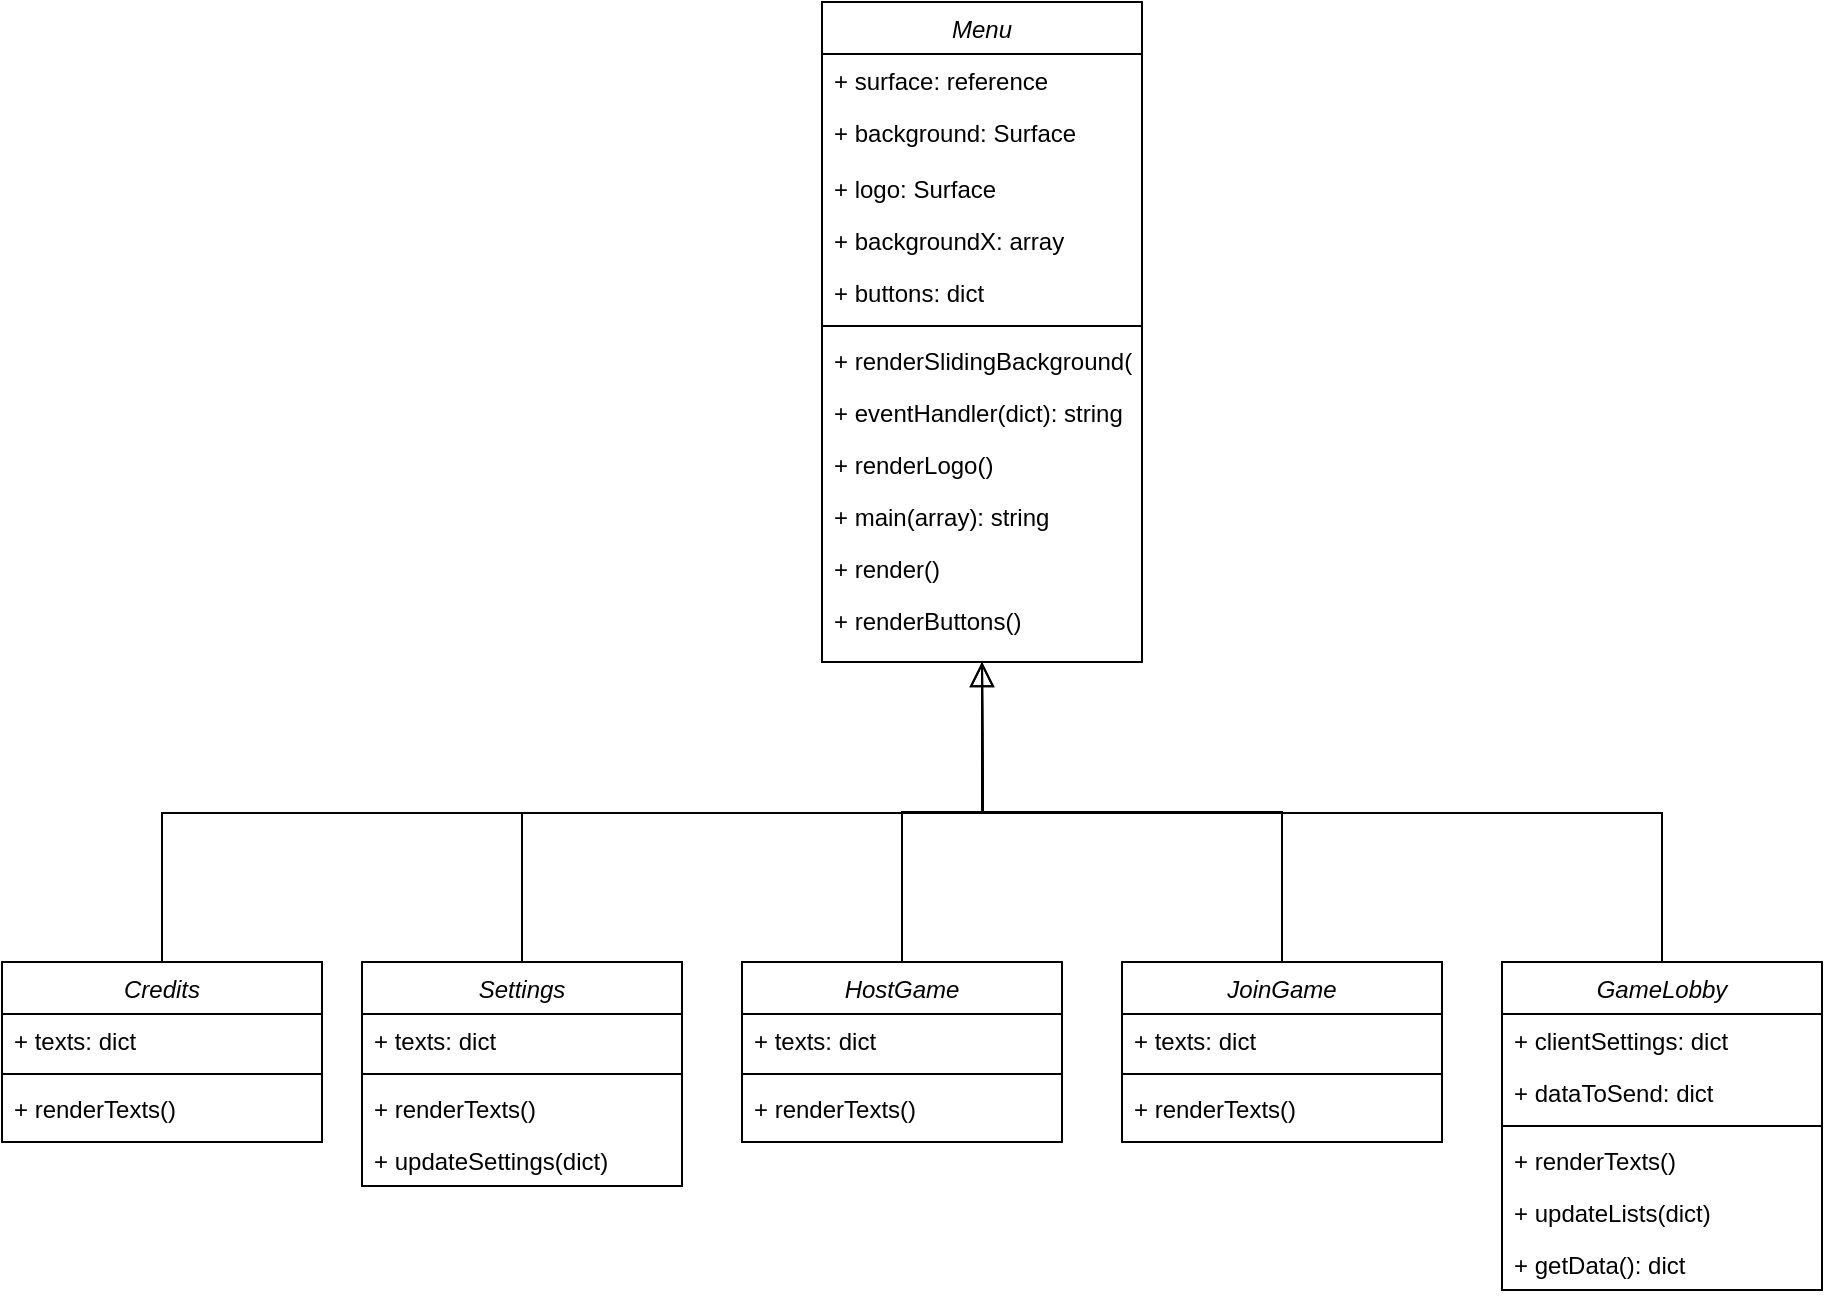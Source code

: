 <mxfile version="21.0.1" type="device"><diagram id="C5RBs43oDa-KdzZeNtuy" name="Page-1"><mxGraphModel dx="2626" dy="2092" grid="1" gridSize="10" guides="1" tooltips="1" connect="1" arrows="1" fold="1" page="1" pageScale="1" pageWidth="827" pageHeight="1169" math="0" shadow="0"><root><mxCell id="WIyWlLk6GJQsqaUBKTNV-0"/><mxCell id="WIyWlLk6GJQsqaUBKTNV-1" parent="WIyWlLk6GJQsqaUBKTNV-0"/><mxCell id="zkfFHV4jXpPFQw0GAbJ--0" value="Menu" style="swimlane;fontStyle=2;align=center;verticalAlign=top;childLayout=stackLayout;horizontal=1;startSize=26;horizontalStack=0;resizeParent=1;resizeLast=0;collapsible=1;marginBottom=0;rounded=0;shadow=0;strokeWidth=1;" parent="WIyWlLk6GJQsqaUBKTNV-1" vertex="1"><mxGeometry x="220" y="-100" width="160" height="330" as="geometry"><mxRectangle x="230" y="140" width="160" height="26" as="alternateBounds"/></mxGeometry></mxCell><mxCell id="zkfFHV4jXpPFQw0GAbJ--1" value="+ surface: reference" style="text;align=left;verticalAlign=top;spacingLeft=4;spacingRight=4;overflow=hidden;rotatable=0;points=[[0,0.5],[1,0.5]];portConstraint=eastwest;" parent="zkfFHV4jXpPFQw0GAbJ--0" vertex="1"><mxGeometry y="26" width="160" height="26" as="geometry"/></mxCell><mxCell id="zkfFHV4jXpPFQw0GAbJ--2" value="+ background: Surface" style="text;align=left;verticalAlign=top;spacingLeft=4;spacingRight=4;overflow=hidden;rotatable=0;points=[[0,0.5],[1,0.5]];portConstraint=eastwest;rounded=0;shadow=0;html=0;" parent="zkfFHV4jXpPFQw0GAbJ--0" vertex="1"><mxGeometry y="52" width="160" height="28" as="geometry"/></mxCell><mxCell id="zkfFHV4jXpPFQw0GAbJ--3" value="+ logo: Surface" style="text;align=left;verticalAlign=top;spacingLeft=4;spacingRight=4;overflow=hidden;rotatable=0;points=[[0,0.5],[1,0.5]];portConstraint=eastwest;rounded=0;shadow=0;html=0;" parent="zkfFHV4jXpPFQw0GAbJ--0" vertex="1"><mxGeometry y="80" width="160" height="26" as="geometry"/></mxCell><mxCell id="QopC5uDo8-YwEkIWTC1Y-6" value="+ backgroundX: array" style="text;align=left;verticalAlign=top;spacingLeft=4;spacingRight=4;overflow=hidden;rotatable=0;points=[[0,0.5],[1,0.5]];portConstraint=eastwest;rounded=0;shadow=0;html=0;" vertex="1" parent="zkfFHV4jXpPFQw0GAbJ--0"><mxGeometry y="106" width="160" height="26" as="geometry"/></mxCell><mxCell id="QopC5uDo8-YwEkIWTC1Y-7" value="+ buttons: dict" style="text;align=left;verticalAlign=top;spacingLeft=4;spacingRight=4;overflow=hidden;rotatable=0;points=[[0,0.5],[1,0.5]];portConstraint=eastwest;rounded=0;shadow=0;html=0;" vertex="1" parent="zkfFHV4jXpPFQw0GAbJ--0"><mxGeometry y="132" width="160" height="26" as="geometry"/></mxCell><mxCell id="zkfFHV4jXpPFQw0GAbJ--4" value="" style="line;html=1;strokeWidth=1;align=left;verticalAlign=middle;spacingTop=-1;spacingLeft=3;spacingRight=3;rotatable=0;labelPosition=right;points=[];portConstraint=eastwest;" parent="zkfFHV4jXpPFQw0GAbJ--0" vertex="1"><mxGeometry y="158" width="160" height="8" as="geometry"/></mxCell><mxCell id="QopC5uDo8-YwEkIWTC1Y-8" value="+ renderSlidingBackground()" style="text;align=left;verticalAlign=top;spacingLeft=4;spacingRight=4;overflow=hidden;rotatable=0;points=[[0,0.5],[1,0.5]];portConstraint=eastwest;rounded=0;shadow=0;html=0;" vertex="1" parent="zkfFHV4jXpPFQw0GAbJ--0"><mxGeometry y="166" width="160" height="26" as="geometry"/></mxCell><mxCell id="QopC5uDo8-YwEkIWTC1Y-9" value="+ eventHandler(dict): string" style="text;align=left;verticalAlign=top;spacingLeft=4;spacingRight=4;overflow=hidden;rotatable=0;points=[[0,0.5],[1,0.5]];portConstraint=eastwest;rounded=0;shadow=0;html=0;" vertex="1" parent="zkfFHV4jXpPFQw0GAbJ--0"><mxGeometry y="192" width="160" height="26" as="geometry"/></mxCell><mxCell id="QopC5uDo8-YwEkIWTC1Y-10" value="+ renderLogo()" style="text;align=left;verticalAlign=top;spacingLeft=4;spacingRight=4;overflow=hidden;rotatable=0;points=[[0,0.5],[1,0.5]];portConstraint=eastwest;rounded=0;shadow=0;html=0;" vertex="1" parent="zkfFHV4jXpPFQw0GAbJ--0"><mxGeometry y="218" width="160" height="26" as="geometry"/></mxCell><mxCell id="QopC5uDo8-YwEkIWTC1Y-13" value="+ main(array): string" style="text;align=left;verticalAlign=top;spacingLeft=4;spacingRight=4;overflow=hidden;rotatable=0;points=[[0,0.5],[1,0.5]];portConstraint=eastwest;rounded=0;shadow=0;html=0;" vertex="1" parent="zkfFHV4jXpPFQw0GAbJ--0"><mxGeometry y="244" width="160" height="26" as="geometry"/></mxCell><mxCell id="QopC5uDo8-YwEkIWTC1Y-12" value="+ render()" style="text;align=left;verticalAlign=top;spacingLeft=4;spacingRight=4;overflow=hidden;rotatable=0;points=[[0,0.5],[1,0.5]];portConstraint=eastwest;rounded=0;shadow=0;html=0;" vertex="1" parent="zkfFHV4jXpPFQw0GAbJ--0"><mxGeometry y="270" width="160" height="26" as="geometry"/></mxCell><mxCell id="QopC5uDo8-YwEkIWTC1Y-11" value="+ renderButtons()" style="text;align=left;verticalAlign=top;spacingLeft=4;spacingRight=4;overflow=hidden;rotatable=0;points=[[0,0.5],[1,0.5]];portConstraint=eastwest;rounded=0;shadow=0;html=0;" vertex="1" parent="zkfFHV4jXpPFQw0GAbJ--0"><mxGeometry y="296" width="160" height="26" as="geometry"/></mxCell><mxCell id="zkfFHV4jXpPFQw0GAbJ--12" value="" style="endArrow=block;endSize=10;endFill=0;shadow=0;strokeWidth=1;rounded=0;edgeStyle=elbowEdgeStyle;elbow=vertical;" parent="WIyWlLk6GJQsqaUBKTNV-1" source="QopC5uDo8-YwEkIWTC1Y-34" target="zkfFHV4jXpPFQw0GAbJ--0" edge="1"><mxGeometry width="160" relative="1" as="geometry"><mxPoint x="200" y="360" as="sourcePoint"/><mxPoint x="200" y="203" as="targetPoint"/></mxGeometry></mxCell><mxCell id="zkfFHV4jXpPFQw0GAbJ--16" value="" style="endArrow=block;endSize=10;endFill=0;shadow=0;strokeWidth=1;rounded=0;edgeStyle=elbowEdgeStyle;elbow=vertical;exitX=0.5;exitY=0;exitDx=0;exitDy=0;" parent="WIyWlLk6GJQsqaUBKTNV-1" source="QopC5uDo8-YwEkIWTC1Y-14" target="zkfFHV4jXpPFQw0GAbJ--0" edge="1"><mxGeometry width="160" relative="1" as="geometry"><mxPoint x="410" y="360" as="sourcePoint"/><mxPoint x="310" y="271" as="targetPoint"/></mxGeometry></mxCell><mxCell id="QopC5uDo8-YwEkIWTC1Y-14" value="JoinGame" style="swimlane;fontStyle=2;align=center;verticalAlign=top;childLayout=stackLayout;horizontal=1;startSize=26;horizontalStack=0;resizeParent=1;resizeLast=0;collapsible=1;marginBottom=0;rounded=0;shadow=0;strokeWidth=1;" vertex="1" parent="WIyWlLk6GJQsqaUBKTNV-1"><mxGeometry x="370" y="380" width="160" height="90" as="geometry"><mxRectangle x="230" y="140" width="160" height="26" as="alternateBounds"/></mxGeometry></mxCell><mxCell id="QopC5uDo8-YwEkIWTC1Y-19" value="+ texts: dict" style="text;align=left;verticalAlign=top;spacingLeft=4;spacingRight=4;overflow=hidden;rotatable=0;points=[[0,0.5],[1,0.5]];portConstraint=eastwest;rounded=0;shadow=0;html=0;" vertex="1" parent="QopC5uDo8-YwEkIWTC1Y-14"><mxGeometry y="26" width="160" height="26" as="geometry"/></mxCell><mxCell id="QopC5uDo8-YwEkIWTC1Y-20" value="" style="line;html=1;strokeWidth=1;align=left;verticalAlign=middle;spacingTop=-1;spacingLeft=3;spacingRight=3;rotatable=0;labelPosition=right;points=[];portConstraint=eastwest;" vertex="1" parent="QopC5uDo8-YwEkIWTC1Y-14"><mxGeometry y="52" width="160" height="8" as="geometry"/></mxCell><mxCell id="QopC5uDo8-YwEkIWTC1Y-26" value="+ renderTexts()" style="text;align=left;verticalAlign=top;spacingLeft=4;spacingRight=4;overflow=hidden;rotatable=0;points=[[0,0.5],[1,0.5]];portConstraint=eastwest;rounded=0;shadow=0;html=0;" vertex="1" parent="QopC5uDo8-YwEkIWTC1Y-14"><mxGeometry y="60" width="160" height="26" as="geometry"/></mxCell><mxCell id="QopC5uDo8-YwEkIWTC1Y-55" style="edgeStyle=orthogonalEdgeStyle;rounded=0;orthogonalLoop=1;jettySize=auto;html=1;exitX=0.5;exitY=0;exitDx=0;exitDy=0;endArrow=none;endFill=0;" edge="1" parent="WIyWlLk6GJQsqaUBKTNV-1" source="QopC5uDo8-YwEkIWTC1Y-27"><mxGeometry relative="1" as="geometry"><mxPoint x="300" y="230" as="targetPoint"/></mxGeometry></mxCell><mxCell id="QopC5uDo8-YwEkIWTC1Y-27" value="GameLobby" style="swimlane;fontStyle=2;align=center;verticalAlign=top;childLayout=stackLayout;horizontal=1;startSize=26;horizontalStack=0;resizeParent=1;resizeLast=0;collapsible=1;marginBottom=0;rounded=0;shadow=0;strokeWidth=1;" vertex="1" parent="WIyWlLk6GJQsqaUBKTNV-1"><mxGeometry x="560" y="380" width="160" height="164" as="geometry"><mxRectangle x="230" y="140" width="160" height="26" as="alternateBounds"/></mxGeometry></mxCell><mxCell id="QopC5uDo8-YwEkIWTC1Y-28" value="+ clientSettings: dict" style="text;align=left;verticalAlign=top;spacingLeft=4;spacingRight=4;overflow=hidden;rotatable=0;points=[[0,0.5],[1,0.5]];portConstraint=eastwest;rounded=0;shadow=0;html=0;" vertex="1" parent="QopC5uDo8-YwEkIWTC1Y-27"><mxGeometry y="26" width="160" height="26" as="geometry"/></mxCell><mxCell id="QopC5uDo8-YwEkIWTC1Y-31" value="+ dataToSend: dict" style="text;align=left;verticalAlign=top;spacingLeft=4;spacingRight=4;overflow=hidden;rotatable=0;points=[[0,0.5],[1,0.5]];portConstraint=eastwest;rounded=0;shadow=0;html=0;" vertex="1" parent="QopC5uDo8-YwEkIWTC1Y-27"><mxGeometry y="52" width="160" height="26" as="geometry"/></mxCell><mxCell id="QopC5uDo8-YwEkIWTC1Y-29" value="" style="line;html=1;strokeWidth=1;align=left;verticalAlign=middle;spacingTop=-1;spacingLeft=3;spacingRight=3;rotatable=0;labelPosition=right;points=[];portConstraint=eastwest;" vertex="1" parent="QopC5uDo8-YwEkIWTC1Y-27"><mxGeometry y="78" width="160" height="8" as="geometry"/></mxCell><mxCell id="QopC5uDo8-YwEkIWTC1Y-30" value="+ renderTexts()" style="text;align=left;verticalAlign=top;spacingLeft=4;spacingRight=4;overflow=hidden;rotatable=0;points=[[0,0.5],[1,0.5]];portConstraint=eastwest;rounded=0;shadow=0;html=0;" vertex="1" parent="QopC5uDo8-YwEkIWTC1Y-27"><mxGeometry y="86" width="160" height="26" as="geometry"/></mxCell><mxCell id="QopC5uDo8-YwEkIWTC1Y-32" value="+ updateLists(dict)" style="text;align=left;verticalAlign=top;spacingLeft=4;spacingRight=4;overflow=hidden;rotatable=0;points=[[0,0.5],[1,0.5]];portConstraint=eastwest;rounded=0;shadow=0;html=0;" vertex="1" parent="QopC5uDo8-YwEkIWTC1Y-27"><mxGeometry y="112" width="160" height="26" as="geometry"/></mxCell><mxCell id="QopC5uDo8-YwEkIWTC1Y-33" value="+ getData(): dict" style="text;align=left;verticalAlign=top;spacingLeft=4;spacingRight=4;overflow=hidden;rotatable=0;points=[[0,0.5],[1,0.5]];portConstraint=eastwest;rounded=0;shadow=0;html=0;" vertex="1" parent="QopC5uDo8-YwEkIWTC1Y-27"><mxGeometry y="138" width="160" height="26" as="geometry"/></mxCell><mxCell id="QopC5uDo8-YwEkIWTC1Y-34" value="HostGame" style="swimlane;fontStyle=2;align=center;verticalAlign=top;childLayout=stackLayout;horizontal=1;startSize=26;horizontalStack=0;resizeParent=1;resizeLast=0;collapsible=1;marginBottom=0;rounded=0;shadow=0;strokeWidth=1;" vertex="1" parent="WIyWlLk6GJQsqaUBKTNV-1"><mxGeometry x="180" y="380" width="160" height="90" as="geometry"><mxRectangle x="230" y="140" width="160" height="26" as="alternateBounds"/></mxGeometry></mxCell><mxCell id="QopC5uDo8-YwEkIWTC1Y-35" value="+ texts: dict" style="text;align=left;verticalAlign=top;spacingLeft=4;spacingRight=4;overflow=hidden;rotatable=0;points=[[0,0.5],[1,0.5]];portConstraint=eastwest;rounded=0;shadow=0;html=0;" vertex="1" parent="QopC5uDo8-YwEkIWTC1Y-34"><mxGeometry y="26" width="160" height="26" as="geometry"/></mxCell><mxCell id="QopC5uDo8-YwEkIWTC1Y-36" value="" style="line;html=1;strokeWidth=1;align=left;verticalAlign=middle;spacingTop=-1;spacingLeft=3;spacingRight=3;rotatable=0;labelPosition=right;points=[];portConstraint=eastwest;" vertex="1" parent="QopC5uDo8-YwEkIWTC1Y-34"><mxGeometry y="52" width="160" height="8" as="geometry"/></mxCell><mxCell id="QopC5uDo8-YwEkIWTC1Y-37" value="+ renderTexts()" style="text;align=left;verticalAlign=top;spacingLeft=4;spacingRight=4;overflow=hidden;rotatable=0;points=[[0,0.5],[1,0.5]];portConstraint=eastwest;rounded=0;shadow=0;html=0;" vertex="1" parent="QopC5uDo8-YwEkIWTC1Y-34"><mxGeometry y="60" width="160" height="26" as="geometry"/></mxCell><mxCell id="QopC5uDo8-YwEkIWTC1Y-53" style="edgeStyle=orthogonalEdgeStyle;rounded=0;orthogonalLoop=1;jettySize=auto;html=1;exitX=0.5;exitY=0;exitDx=0;exitDy=0;endArrow=none;endFill=0;" edge="1" parent="WIyWlLk6GJQsqaUBKTNV-1" source="QopC5uDo8-YwEkIWTC1Y-38"><mxGeometry relative="1" as="geometry"><mxPoint x="300" y="230" as="targetPoint"/></mxGeometry></mxCell><mxCell id="QopC5uDo8-YwEkIWTC1Y-38" value="Settings" style="swimlane;fontStyle=2;align=center;verticalAlign=top;childLayout=stackLayout;horizontal=1;startSize=26;horizontalStack=0;resizeParent=1;resizeLast=0;collapsible=1;marginBottom=0;rounded=0;shadow=0;strokeWidth=1;" vertex="1" parent="WIyWlLk6GJQsqaUBKTNV-1"><mxGeometry x="-10" y="380" width="160" height="112" as="geometry"><mxRectangle x="230" y="140" width="160" height="26" as="alternateBounds"/></mxGeometry></mxCell><mxCell id="QopC5uDo8-YwEkIWTC1Y-39" value="+ texts: dict" style="text;align=left;verticalAlign=top;spacingLeft=4;spacingRight=4;overflow=hidden;rotatable=0;points=[[0,0.5],[1,0.5]];portConstraint=eastwest;rounded=0;shadow=0;html=0;" vertex="1" parent="QopC5uDo8-YwEkIWTC1Y-38"><mxGeometry y="26" width="160" height="26" as="geometry"/></mxCell><mxCell id="QopC5uDo8-YwEkIWTC1Y-40" value="" style="line;html=1;strokeWidth=1;align=left;verticalAlign=middle;spacingTop=-1;spacingLeft=3;spacingRight=3;rotatable=0;labelPosition=right;points=[];portConstraint=eastwest;" vertex="1" parent="QopC5uDo8-YwEkIWTC1Y-38"><mxGeometry y="52" width="160" height="8" as="geometry"/></mxCell><mxCell id="QopC5uDo8-YwEkIWTC1Y-41" value="+ renderTexts()" style="text;align=left;verticalAlign=top;spacingLeft=4;spacingRight=4;overflow=hidden;rotatable=0;points=[[0,0.5],[1,0.5]];portConstraint=eastwest;rounded=0;shadow=0;html=0;" vertex="1" parent="QopC5uDo8-YwEkIWTC1Y-38"><mxGeometry y="60" width="160" height="26" as="geometry"/></mxCell><mxCell id="QopC5uDo8-YwEkIWTC1Y-42" value="+ updateSettings(dict)" style="text;align=left;verticalAlign=top;spacingLeft=4;spacingRight=4;overflow=hidden;rotatable=0;points=[[0,0.5],[1,0.5]];portConstraint=eastwest;rounded=0;shadow=0;html=0;" vertex="1" parent="QopC5uDo8-YwEkIWTC1Y-38"><mxGeometry y="86" width="160" height="26" as="geometry"/></mxCell><mxCell id="QopC5uDo8-YwEkIWTC1Y-54" style="edgeStyle=orthogonalEdgeStyle;rounded=0;orthogonalLoop=1;jettySize=auto;html=1;exitX=0.5;exitY=0;exitDx=0;exitDy=0;endArrow=none;endFill=0;" edge="1" parent="WIyWlLk6GJQsqaUBKTNV-1" source="QopC5uDo8-YwEkIWTC1Y-49"><mxGeometry relative="1" as="geometry"><mxPoint x="300" y="230" as="targetPoint"/></mxGeometry></mxCell><mxCell id="QopC5uDo8-YwEkIWTC1Y-49" value="Credits" style="swimlane;fontStyle=2;align=center;verticalAlign=top;childLayout=stackLayout;horizontal=1;startSize=26;horizontalStack=0;resizeParent=1;resizeLast=0;collapsible=1;marginBottom=0;rounded=0;shadow=0;strokeWidth=1;" vertex="1" parent="WIyWlLk6GJQsqaUBKTNV-1"><mxGeometry x="-190" y="380" width="160" height="90" as="geometry"><mxRectangle x="230" y="140" width="160" height="26" as="alternateBounds"/></mxGeometry></mxCell><mxCell id="QopC5uDo8-YwEkIWTC1Y-50" value="+ texts: dict" style="text;align=left;verticalAlign=top;spacingLeft=4;spacingRight=4;overflow=hidden;rotatable=0;points=[[0,0.5],[1,0.5]];portConstraint=eastwest;rounded=0;shadow=0;html=0;" vertex="1" parent="QopC5uDo8-YwEkIWTC1Y-49"><mxGeometry y="26" width="160" height="26" as="geometry"/></mxCell><mxCell id="QopC5uDo8-YwEkIWTC1Y-51" value="" style="line;html=1;strokeWidth=1;align=left;verticalAlign=middle;spacingTop=-1;spacingLeft=3;spacingRight=3;rotatable=0;labelPosition=right;points=[];portConstraint=eastwest;" vertex="1" parent="QopC5uDo8-YwEkIWTC1Y-49"><mxGeometry y="52" width="160" height="8" as="geometry"/></mxCell><mxCell id="QopC5uDo8-YwEkIWTC1Y-52" value="+ renderTexts()" style="text;align=left;verticalAlign=top;spacingLeft=4;spacingRight=4;overflow=hidden;rotatable=0;points=[[0,0.5],[1,0.5]];portConstraint=eastwest;rounded=0;shadow=0;html=0;" vertex="1" parent="QopC5uDo8-YwEkIWTC1Y-49"><mxGeometry y="60" width="160" height="26" as="geometry"/></mxCell></root></mxGraphModel></diagram></mxfile>